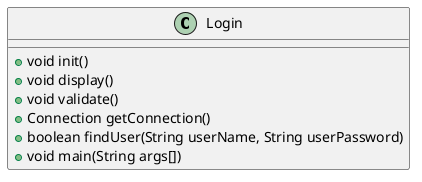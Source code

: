 @startuml 

skinparam DefaultFontName PingFangSC-Regular

class Login {
    + void init()
    + void display()
    + void validate()
    + Connection getConnection()
    + boolean findUser(String userName, String userPassword)
    + void main(String args[])
}

@enduml